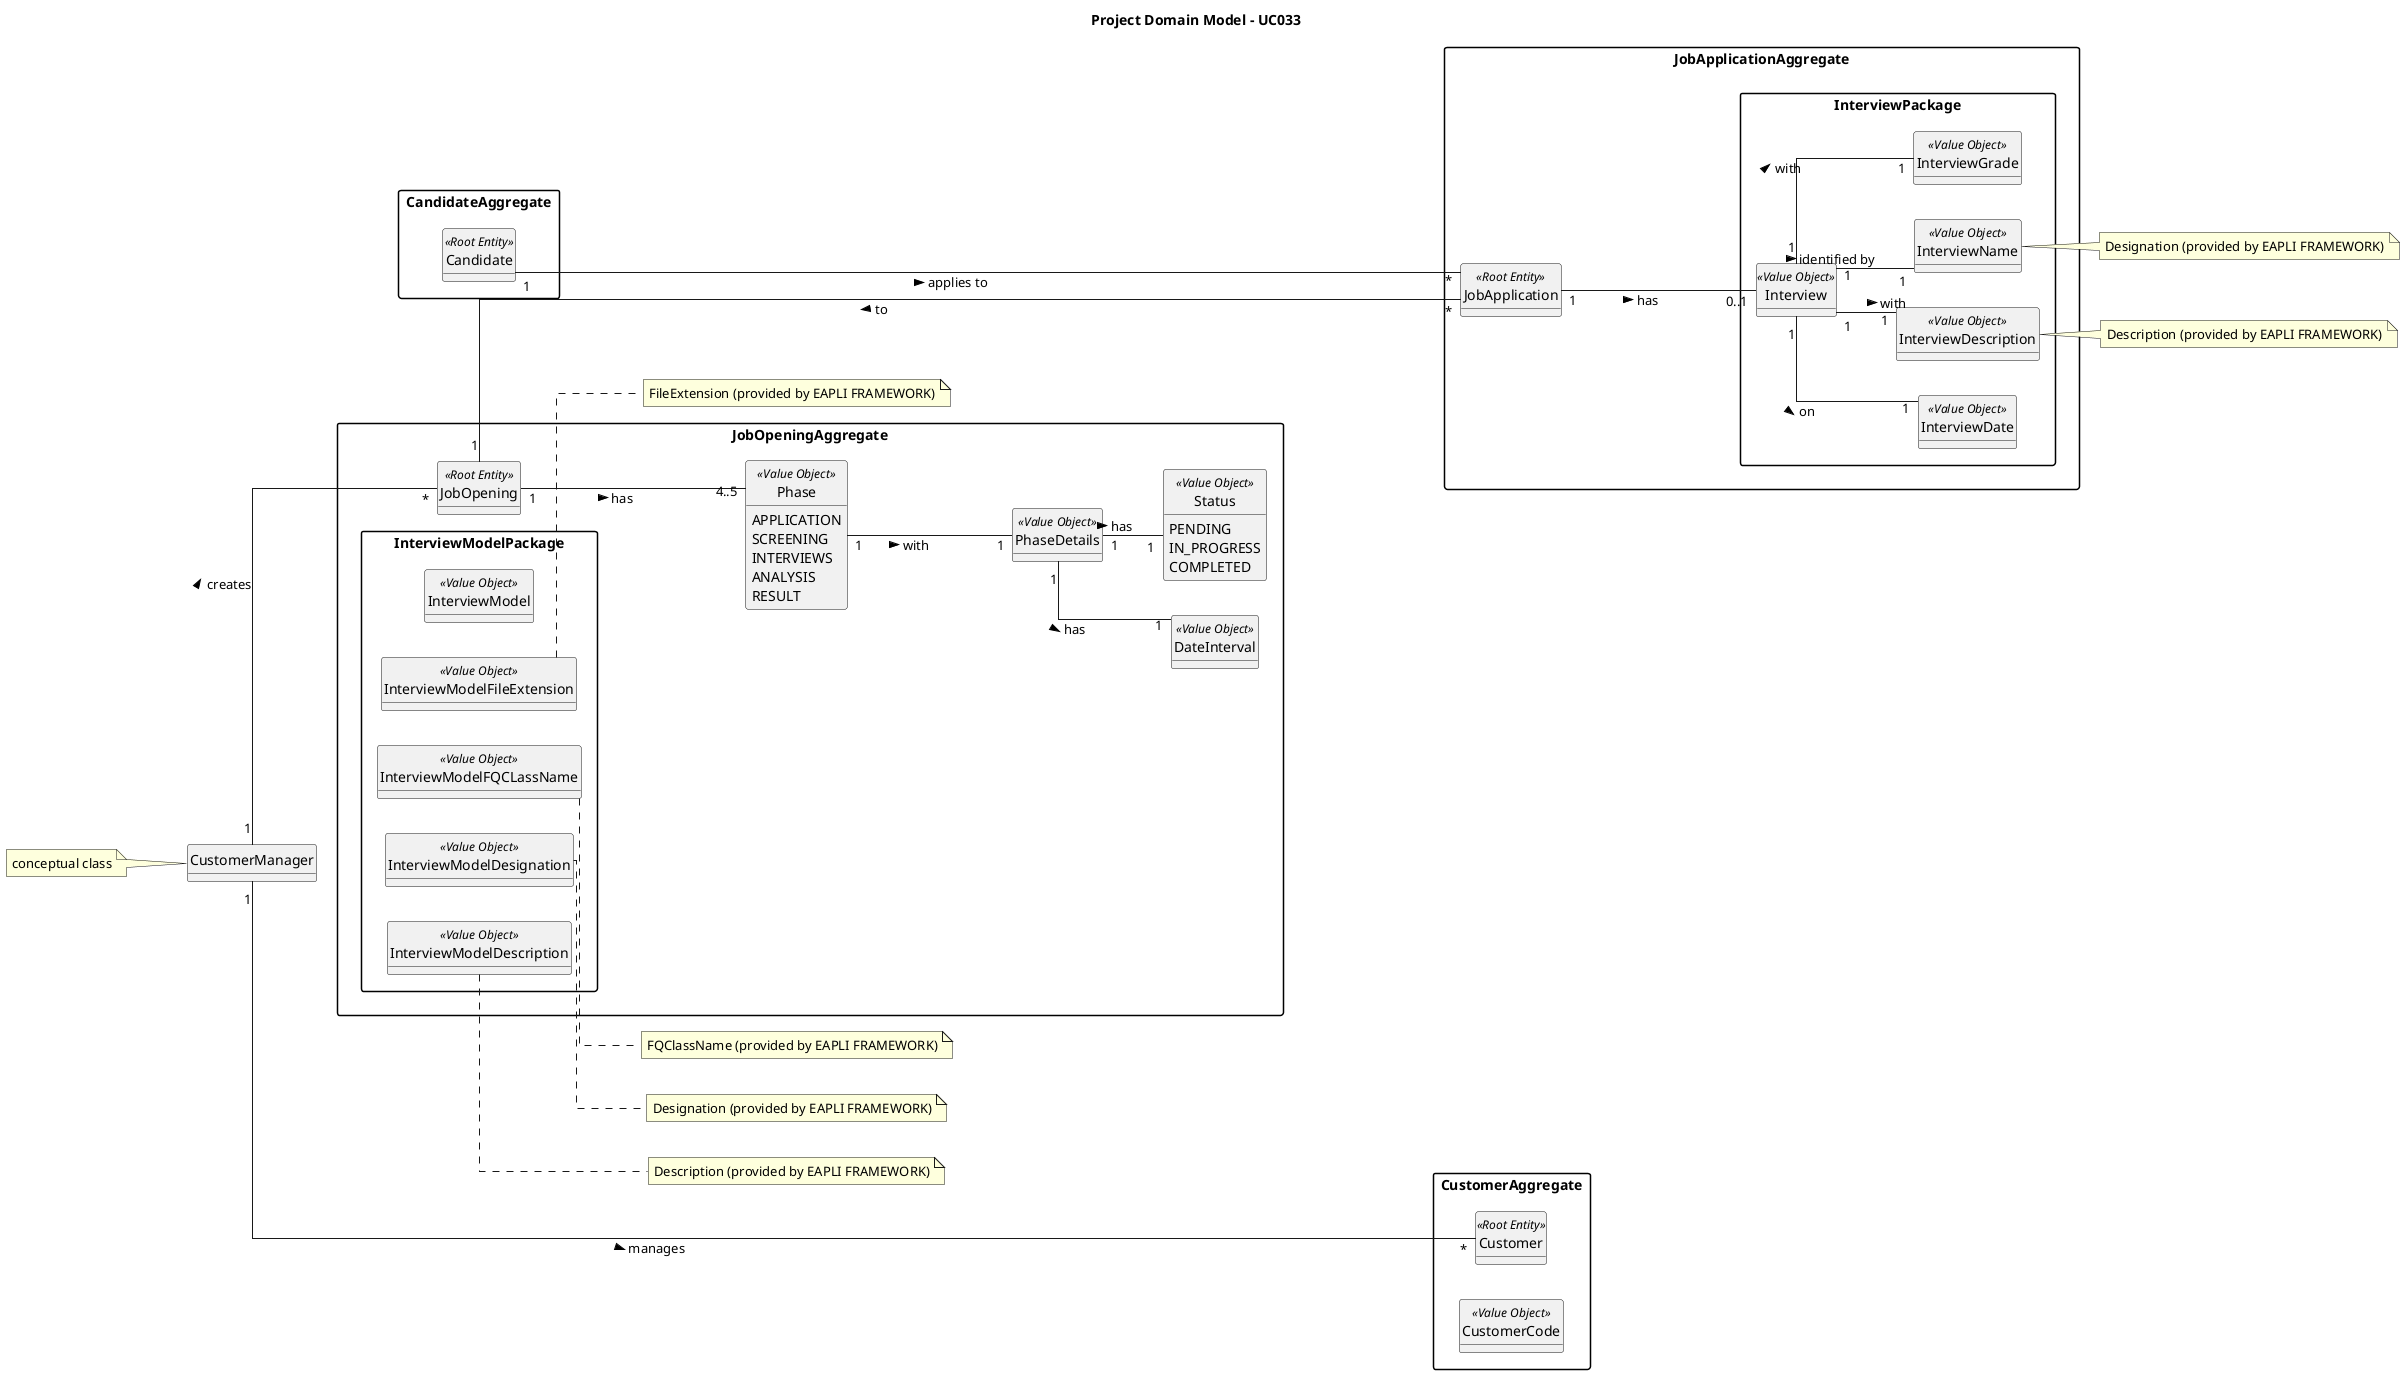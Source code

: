 @startuml
'https://plantuml.com/class-diagram

skinparam packageStyle rectangle
skinparam shadowing false
skinparam classAttributeIconSize 0
skinparam linetype ortho

top to bottom direction
left to right direction

hide methods
hide circle

title Project Domain Model - UC033

class CustomerManager
note left of CustomerManager: conceptual class

package CustomerAggregate {
    class Customer <<Root Entity>>
    class CustomerCode <<Value Object>>
}

package CandidateAggregate {
    class Candidate <<Root Entity>>
}

package JobOpeningAggregate {
    class JobOpening <<Root Entity>>
    enum Phase <<Value Object>> {
        APPLICATION
        SCREENING
        INTERVIEWS
        ANALYSIS
        RESULT
    }
    class PhaseDetails <<Value Object>>
    class DateInterval <<Value Object>>
    enum Status <<Value Object>> {
        PENDING
        IN_PROGRESS
        COMPLETED
    }
    package InterviewModelPackage {
        class InterviewModel <<Value Object>>
        class InterviewModelDesignation <<Value Object>>
        class InterviewModelDescription <<Value Object>>
        class InterviewModelFileExtension <<Value Object>>
        class InterviewModelFQCLassName <<Value Object>>
    }
}
note right of InterviewModelDesignation: Designation (provided by EAPLI FRAMEWORK)
note right of InterviewModelDescription: Description (provided by EAPLI FRAMEWORK)
note right of InterviewModelFileExtension: FileExtension (provided by EAPLI FRAMEWORK)
note right of InterviewModelFQCLassName: FQClassName (provided by EAPLI FRAMEWORK)

package JobApplicationAggregate {
    class JobApplication <<Root Entity>>
    package InterviewPackage {
        class Interview <<Value Object>>
        class InterviewDate <<Value Object>>
        class InterviewName <<Value Object>>
        class InterviewDescription <<Value Object>>
        class InterviewGrade <<Value Object>>
    }
}
note right of InterviewName: Designation (provided by EAPLI FRAMEWORK)
note right of InterviewDescription: Description (provided by EAPLI FRAMEWORK)

CustomerManager "1" -------- "*" Customer : manages >

Candidate "1" ------- "*" JobApplication : applies to >

CustomerManager "1" -- "*" JobOpening : creates >

JobOpening "1" ------- "*" JobApplication : to <
JobOpening "1" -- "4..5" Phase : has >

Phase "1" -- "1" PhaseDetails : with >
PhaseDetails "1" -- "1" Status : has >
PhaseDetails "1" -- "1" DateInterval : has >

JobApplication "1" ---- "0..1" Interview : has >

Interview "1" -- "1" InterviewDate : on >
Interview "1" -- "1" InterviewName : identified by >
Interview "1" -- "1" InterviewDescription : with >
Interview "1" -- "1" InterviewGrade : with >

@enduml
